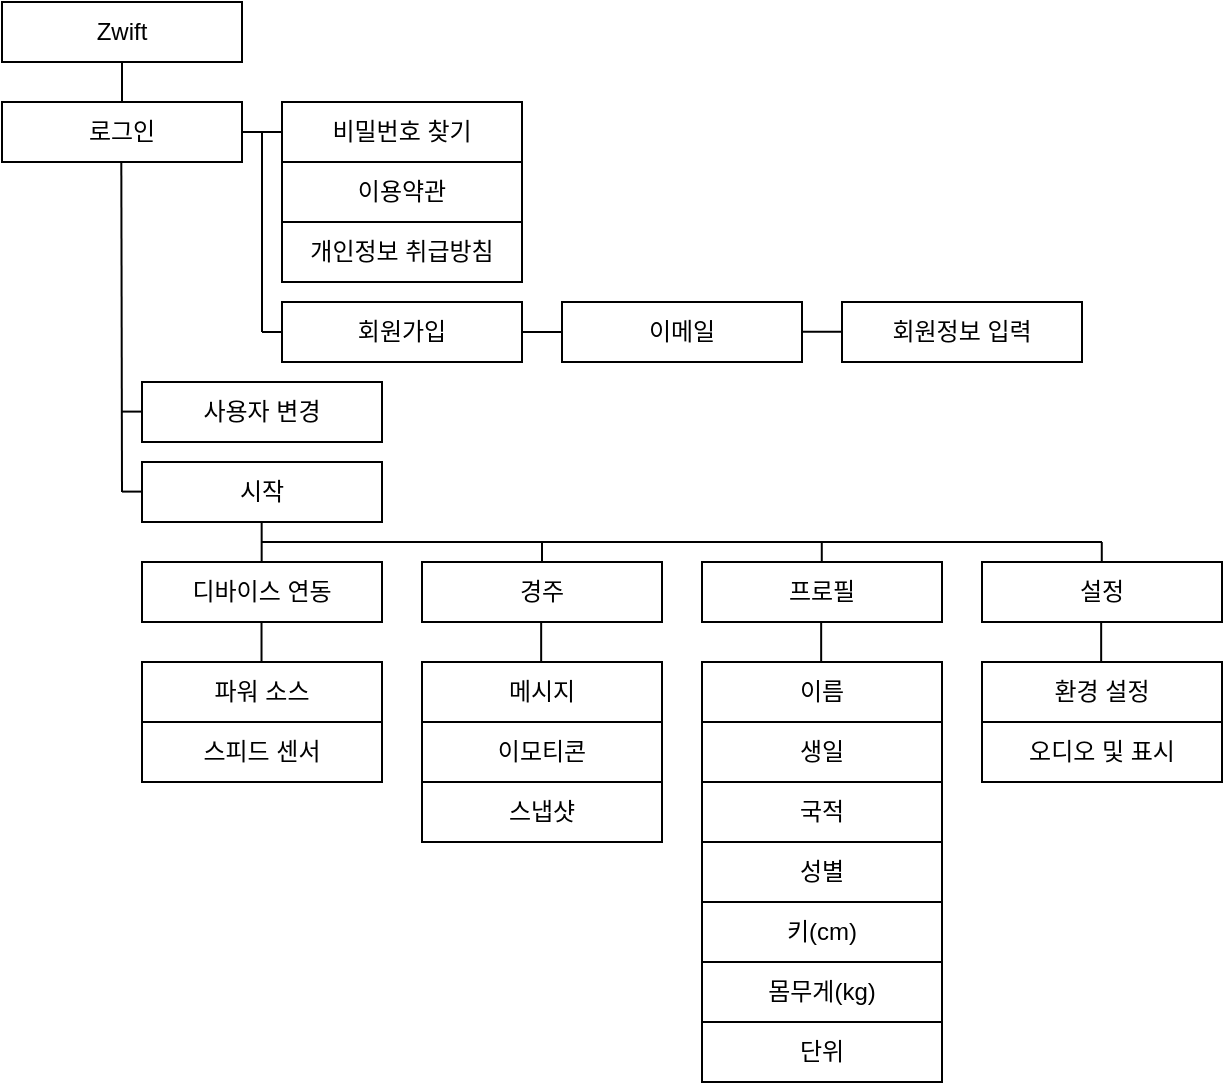 <mxfile version="21.6.8" type="github">
  <diagram name="페이지-1" id="jEqTV79KLIluIE3mg7o3">
    <mxGraphModel dx="1195" dy="632" grid="1" gridSize="10" guides="1" tooltips="1" connect="1" arrows="1" fold="1" page="1" pageScale="1" pageWidth="827" pageHeight="1169" math="0" shadow="0">
      <root>
        <mxCell id="0" />
        <mxCell id="1" parent="0" />
        <mxCell id="sRAHWQgxMoqwBvq5ufu7-1" value="Zwift" style="rounded=0;whiteSpace=wrap;html=1;" parent="1" vertex="1">
          <mxGeometry x="90" y="50" width="120" height="30" as="geometry" />
        </mxCell>
        <mxCell id="sRAHWQgxMoqwBvq5ufu7-2" value="로그인" style="rounded=0;whiteSpace=wrap;html=1;" parent="1" vertex="1">
          <mxGeometry x="90" y="100" width="120" height="30" as="geometry" />
        </mxCell>
        <mxCell id="sRAHWQgxMoqwBvq5ufu7-3" value="" style="endArrow=none;html=1;rounded=0;entryX=0.5;entryY=1;entryDx=0;entryDy=0;exitX=0.5;exitY=0;exitDx=0;exitDy=0;" parent="1" source="sRAHWQgxMoqwBvq5ufu7-2" target="sRAHWQgxMoqwBvq5ufu7-1" edge="1">
          <mxGeometry width="50" height="50" relative="1" as="geometry">
            <mxPoint x="390" y="420" as="sourcePoint" />
            <mxPoint x="440" y="370" as="targetPoint" />
          </mxGeometry>
        </mxCell>
        <mxCell id="sRAHWQgxMoqwBvq5ufu7-4" value="사용자 변경" style="rounded=0;whiteSpace=wrap;html=1;" parent="1" vertex="1">
          <mxGeometry x="160" y="240" width="120" height="30" as="geometry" />
        </mxCell>
        <mxCell id="sRAHWQgxMoqwBvq5ufu7-5" value="비밀번호 찾기" style="rounded=0;whiteSpace=wrap;html=1;" parent="1" vertex="1">
          <mxGeometry x="230" y="100" width="120" height="30" as="geometry" />
        </mxCell>
        <mxCell id="sRAHWQgxMoqwBvq5ufu7-8" value="" style="endArrow=none;html=1;rounded=0;entryX=1;entryY=0.5;entryDx=0;entryDy=0;" parent="1" target="sRAHWQgxMoqwBvq5ufu7-2" edge="1">
          <mxGeometry width="50" height="50" relative="1" as="geometry">
            <mxPoint x="230" y="115" as="sourcePoint" />
            <mxPoint x="280" y="210" as="targetPoint" />
          </mxGeometry>
        </mxCell>
        <mxCell id="sRAHWQgxMoqwBvq5ufu7-9" value="이용약관" style="rounded=0;whiteSpace=wrap;html=1;" parent="1" vertex="1">
          <mxGeometry x="230" y="130" width="120" height="30" as="geometry" />
        </mxCell>
        <mxCell id="sRAHWQgxMoqwBvq5ufu7-10" value="개인정보 취급방침" style="rounded=0;whiteSpace=wrap;html=1;" parent="1" vertex="1">
          <mxGeometry x="230" y="160" width="120" height="30" as="geometry" />
        </mxCell>
        <mxCell id="sRAHWQgxMoqwBvq5ufu7-11" value="회원가입" style="rounded=0;whiteSpace=wrap;html=1;" parent="1" vertex="1">
          <mxGeometry x="230" y="200" width="120" height="30" as="geometry" />
        </mxCell>
        <mxCell id="sRAHWQgxMoqwBvq5ufu7-12" value="이메일" style="rounded=0;whiteSpace=wrap;html=1;" parent="1" vertex="1">
          <mxGeometry x="370" y="200" width="120" height="30" as="geometry" />
        </mxCell>
        <mxCell id="sRAHWQgxMoqwBvq5ufu7-14" value="" style="endArrow=none;html=1;rounded=0;entryX=1;entryY=0.5;entryDx=0;entryDy=0;exitX=0;exitY=0.5;exitDx=0;exitDy=0;" parent="1" source="sRAHWQgxMoqwBvq5ufu7-12" target="sRAHWQgxMoqwBvq5ufu7-11" edge="1">
          <mxGeometry width="50" height="50" relative="1" as="geometry">
            <mxPoint x="370" y="214.8" as="sourcePoint" />
            <mxPoint x="350" y="214.8" as="targetPoint" />
          </mxGeometry>
        </mxCell>
        <mxCell id="sRAHWQgxMoqwBvq5ufu7-18" value="" style="endArrow=none;html=1;rounded=0;entryX=1;entryY=0.5;entryDx=0;entryDy=0;exitX=0;exitY=0.5;exitDx=0;exitDy=0;" parent="1" edge="1">
          <mxGeometry width="50" height="50" relative="1" as="geometry">
            <mxPoint x="510" y="214.83" as="sourcePoint" />
            <mxPoint x="490" y="214.83" as="targetPoint" />
          </mxGeometry>
        </mxCell>
        <mxCell id="sRAHWQgxMoqwBvq5ufu7-20" value="회원정보 입력" style="rounded=0;whiteSpace=wrap;html=1;" parent="1" vertex="1">
          <mxGeometry x="510" y="200" width="120" height="30" as="geometry" />
        </mxCell>
        <mxCell id="sRAHWQgxMoqwBvq5ufu7-22" value="" style="endArrow=none;html=1;rounded=0;entryX=0.5;entryY=1;entryDx=0;entryDy=0;" parent="1" edge="1">
          <mxGeometry width="50" height="50" relative="1" as="geometry">
            <mxPoint x="150" y="295" as="sourcePoint" />
            <mxPoint x="149.66" y="130" as="targetPoint" />
          </mxGeometry>
        </mxCell>
        <mxCell id="sRAHWQgxMoqwBvq5ufu7-23" value="" style="endArrow=none;html=1;rounded=0;entryX=0.5;entryY=1;entryDx=0;entryDy=0;exitX=0.5;exitY=0;exitDx=0;exitDy=0;" parent="1" edge="1">
          <mxGeometry width="50" height="50" relative="1" as="geometry">
            <mxPoint x="219.83" y="330" as="sourcePoint" />
            <mxPoint x="219.83" y="310" as="targetPoint" />
          </mxGeometry>
        </mxCell>
        <mxCell id="sRAHWQgxMoqwBvq5ufu7-24" value="디바이스 연동" style="rounded=0;whiteSpace=wrap;html=1;" parent="1" vertex="1">
          <mxGeometry x="160" y="330" width="120" height="30" as="geometry" />
        </mxCell>
        <mxCell id="sRAHWQgxMoqwBvq5ufu7-25" value="파워 소스" style="rounded=0;whiteSpace=wrap;html=1;" parent="1" vertex="1">
          <mxGeometry x="160" y="380" width="120" height="30" as="geometry" />
        </mxCell>
        <mxCell id="sRAHWQgxMoqwBvq5ufu7-26" value="스피드 센서" style="rounded=0;whiteSpace=wrap;html=1;" parent="1" vertex="1">
          <mxGeometry x="160" y="410" width="120" height="30" as="geometry" />
        </mxCell>
        <mxCell id="sRAHWQgxMoqwBvq5ufu7-30" value="프로필" style="rounded=0;whiteSpace=wrap;html=1;" parent="1" vertex="1">
          <mxGeometry x="440" y="330" width="120" height="30" as="geometry" />
        </mxCell>
        <mxCell id="sRAHWQgxMoqwBvq5ufu7-32" value="설정" style="rounded=0;whiteSpace=wrap;html=1;" parent="1" vertex="1">
          <mxGeometry x="580" y="330" width="120" height="30" as="geometry" />
        </mxCell>
        <mxCell id="sRAHWQgxMoqwBvq5ufu7-34" value="경주" style="rounded=0;whiteSpace=wrap;html=1;" parent="1" vertex="1">
          <mxGeometry x="300" y="330" width="120" height="30" as="geometry" />
        </mxCell>
        <mxCell id="sRAHWQgxMoqwBvq5ufu7-40" value="이름" style="rounded=0;whiteSpace=wrap;html=1;" parent="1" vertex="1">
          <mxGeometry x="440" y="380" width="120" height="30" as="geometry" />
        </mxCell>
        <mxCell id="sRAHWQgxMoqwBvq5ufu7-41" value="생일" style="rounded=0;whiteSpace=wrap;html=1;" parent="1" vertex="1">
          <mxGeometry x="440" y="410" width="120" height="30" as="geometry" />
        </mxCell>
        <mxCell id="sRAHWQgxMoqwBvq5ufu7-42" value="국적" style="rounded=0;whiteSpace=wrap;html=1;" parent="1" vertex="1">
          <mxGeometry x="440" y="440" width="120" height="30" as="geometry" />
        </mxCell>
        <mxCell id="sRAHWQgxMoqwBvq5ufu7-43" value="몸무게(kg)" style="rounded=0;whiteSpace=wrap;html=1;" parent="1" vertex="1">
          <mxGeometry x="440" y="530" width="120" height="30" as="geometry" />
        </mxCell>
        <mxCell id="sRAHWQgxMoqwBvq5ufu7-44" value="키(cm)" style="rounded=0;whiteSpace=wrap;html=1;" parent="1" vertex="1">
          <mxGeometry x="440" y="500" width="120" height="30" as="geometry" />
        </mxCell>
        <mxCell id="sRAHWQgxMoqwBvq5ufu7-45" value="성별" style="rounded=0;whiteSpace=wrap;html=1;" parent="1" vertex="1">
          <mxGeometry x="440" y="470" width="120" height="30" as="geometry" />
        </mxCell>
        <mxCell id="sRAHWQgxMoqwBvq5ufu7-46" value="단위" style="rounded=0;whiteSpace=wrap;html=1;" parent="1" vertex="1">
          <mxGeometry x="440" y="560" width="120" height="30" as="geometry" />
        </mxCell>
        <mxCell id="sRAHWQgxMoqwBvq5ufu7-47" value="환경 설정" style="rounded=0;whiteSpace=wrap;html=1;" parent="1" vertex="1">
          <mxGeometry x="580" y="380" width="120" height="30" as="geometry" />
        </mxCell>
        <mxCell id="sRAHWQgxMoqwBvq5ufu7-48" value="오디오 및 표시" style="rounded=0;whiteSpace=wrap;html=1;" parent="1" vertex="1">
          <mxGeometry x="580" y="410" width="120" height="30" as="geometry" />
        </mxCell>
        <mxCell id="sRAHWQgxMoqwBvq5ufu7-49" value="스냅샷" style="rounded=0;whiteSpace=wrap;html=1;" parent="1" vertex="1">
          <mxGeometry x="300" y="440" width="120" height="30" as="geometry" />
        </mxCell>
        <mxCell id="sRAHWQgxMoqwBvq5ufu7-50" value="메시지" style="rounded=0;whiteSpace=wrap;html=1;" parent="1" vertex="1">
          <mxGeometry x="300" y="380" width="120" height="30" as="geometry" />
        </mxCell>
        <mxCell id="sRAHWQgxMoqwBvq5ufu7-51" value="이모티콘" style="rounded=0;whiteSpace=wrap;html=1;" parent="1" vertex="1">
          <mxGeometry x="300" y="410" width="120" height="30" as="geometry" />
        </mxCell>
        <mxCell id="sRAHWQgxMoqwBvq5ufu7-52" value="" style="endArrow=none;html=1;rounded=0;entryX=0.5;entryY=1;entryDx=0;entryDy=0;exitX=0.5;exitY=0;exitDx=0;exitDy=0;" parent="1" edge="1">
          <mxGeometry width="50" height="50" relative="1" as="geometry">
            <mxPoint x="499.58" y="380" as="sourcePoint" />
            <mxPoint x="499.58" y="360" as="targetPoint" />
          </mxGeometry>
        </mxCell>
        <mxCell id="sRAHWQgxMoqwBvq5ufu7-53" value="" style="endArrow=none;html=1;rounded=0;entryX=0.5;entryY=1;entryDx=0;entryDy=0;exitX=0.5;exitY=0;exitDx=0;exitDy=0;" parent="1" edge="1">
          <mxGeometry width="50" height="50" relative="1" as="geometry">
            <mxPoint x="639.58" y="380" as="sourcePoint" />
            <mxPoint x="639.58" y="360" as="targetPoint" />
          </mxGeometry>
        </mxCell>
        <mxCell id="sRAHWQgxMoqwBvq5ufu7-54" value="" style="endArrow=none;html=1;rounded=0;entryX=0.5;entryY=1;entryDx=0;entryDy=0;exitX=0.5;exitY=0;exitDx=0;exitDy=0;" parent="1" edge="1">
          <mxGeometry width="50" height="50" relative="1" as="geometry">
            <mxPoint x="359.58" y="380" as="sourcePoint" />
            <mxPoint x="359.58" y="360" as="targetPoint" />
          </mxGeometry>
        </mxCell>
        <mxCell id="I3NpKg57AZdCj54GZoln-1" value="" style="endArrow=none;html=1;rounded=0;" parent="1" edge="1">
          <mxGeometry width="50" height="50" relative="1" as="geometry">
            <mxPoint x="220" y="215" as="sourcePoint" />
            <mxPoint x="220" y="115" as="targetPoint" />
          </mxGeometry>
        </mxCell>
        <mxCell id="I3NpKg57AZdCj54GZoln-2" value="" style="endArrow=none;html=1;rounded=0;exitX=0;exitY=0.5;exitDx=0;exitDy=0;" parent="1" source="sRAHWQgxMoqwBvq5ufu7-11" edge="1">
          <mxGeometry width="50" height="50" relative="1" as="geometry">
            <mxPoint x="200" y="214.76" as="sourcePoint" />
            <mxPoint x="220" y="215" as="targetPoint" />
          </mxGeometry>
        </mxCell>
        <mxCell id="I3NpKg57AZdCj54GZoln-4" value="시작" style="rounded=0;whiteSpace=wrap;html=1;" parent="1" vertex="1">
          <mxGeometry x="160" y="280" width="120" height="30" as="geometry" />
        </mxCell>
        <mxCell id="I3NpKg57AZdCj54GZoln-6" value="" style="endArrow=none;html=1;rounded=0;exitX=0;exitY=0.5;exitDx=0;exitDy=0;" parent="1" edge="1">
          <mxGeometry width="50" height="50" relative="1" as="geometry">
            <mxPoint x="160" y="254.8" as="sourcePoint" />
            <mxPoint x="150" y="254.8" as="targetPoint" />
          </mxGeometry>
        </mxCell>
        <mxCell id="I3NpKg57AZdCj54GZoln-7" value="" style="endArrow=none;html=1;rounded=0;exitX=0;exitY=0.5;exitDx=0;exitDy=0;" parent="1" edge="1">
          <mxGeometry width="50" height="50" relative="1" as="geometry">
            <mxPoint x="160" y="294.8" as="sourcePoint" />
            <mxPoint x="150" y="294.8" as="targetPoint" />
          </mxGeometry>
        </mxCell>
        <mxCell id="I3NpKg57AZdCj54GZoln-8" value="" style="endArrow=none;html=1;rounded=0;" parent="1" edge="1">
          <mxGeometry width="50" height="50" relative="1" as="geometry">
            <mxPoint x="640" y="320" as="sourcePoint" />
            <mxPoint x="220" y="320" as="targetPoint" />
          </mxGeometry>
        </mxCell>
        <mxCell id="I3NpKg57AZdCj54GZoln-9" value="" style="endArrow=none;html=1;rounded=0;entryX=0.5;entryY=1;entryDx=0;entryDy=0;exitX=0.5;exitY=0;exitDx=0;exitDy=0;" parent="1" edge="1">
          <mxGeometry width="50" height="50" relative="1" as="geometry">
            <mxPoint x="219.76" y="380" as="sourcePoint" />
            <mxPoint x="219.76" y="360" as="targetPoint" />
          </mxGeometry>
        </mxCell>
        <mxCell id="I3NpKg57AZdCj54GZoln-10" value="" style="endArrow=none;html=1;rounded=0;entryX=0.5;entryY=1;entryDx=0;entryDy=0;" parent="1" edge="1">
          <mxGeometry width="50" height="50" relative="1" as="geometry">
            <mxPoint x="360" y="330" as="sourcePoint" />
            <mxPoint x="360" y="320" as="targetPoint" />
          </mxGeometry>
        </mxCell>
        <mxCell id="I3NpKg57AZdCj54GZoln-13" value="" style="endArrow=none;html=1;rounded=0;entryX=0.5;entryY=1;entryDx=0;entryDy=0;" parent="1" edge="1">
          <mxGeometry width="50" height="50" relative="1" as="geometry">
            <mxPoint x="499.89" y="330" as="sourcePoint" />
            <mxPoint x="499.89" y="320" as="targetPoint" />
          </mxGeometry>
        </mxCell>
        <mxCell id="I3NpKg57AZdCj54GZoln-14" value="" style="endArrow=none;html=1;rounded=0;entryX=0.5;entryY=1;entryDx=0;entryDy=0;" parent="1" edge="1">
          <mxGeometry width="50" height="50" relative="1" as="geometry">
            <mxPoint x="639.89" y="330" as="sourcePoint" />
            <mxPoint x="639.89" y="320" as="targetPoint" />
          </mxGeometry>
        </mxCell>
      </root>
    </mxGraphModel>
  </diagram>
</mxfile>
